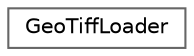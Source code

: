 digraph "Graphical Class Hierarchy"
{
 // LATEX_PDF_SIZE
  bgcolor="transparent";
  edge [fontname=Helvetica,fontsize=10,labelfontname=Helvetica,labelfontsize=10];
  node [fontname=Helvetica,fontsize=10,shape=box,height=0.2,width=0.4];
  rankdir="LR";
  Node0 [id="Node000000",label="GeoTiffLoader",height=0.2,width=0.4,color="grey40", fillcolor="white", style="filled",URL="$classGeoTiffLoader.html",tooltip=" "];
}
